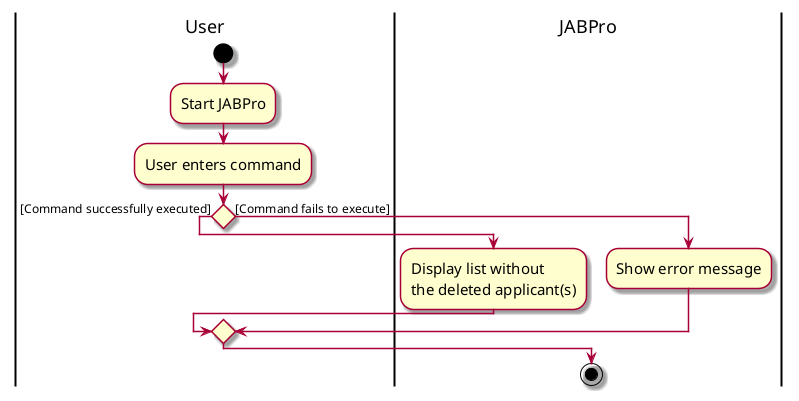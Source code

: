 @startuml
'https://plantuml.com/activity-diagram-beta
|User|
skin rose
skinparam ActivityFontSize 15
skinparam ArrowFontSize 12
start
:Start JABPro;
:User enters command;

if () then ([Command successfully executed])
    |JABPro|
    :Display list without
    the deleted applicant(s);
else ([Command fails to execute])
    :Show error message;
endif
stop
@enduml